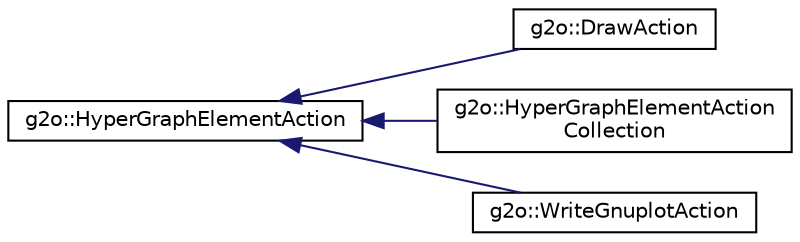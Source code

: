digraph "Graphical Class Hierarchy"
{
  edge [fontname="Helvetica",fontsize="10",labelfontname="Helvetica",labelfontsize="10"];
  node [fontname="Helvetica",fontsize="10",shape=record];
  rankdir="LR";
  Node1 [label="g2o::HyperGraphElementAction",height=0.2,width=0.4,color="black", fillcolor="white", style="filled",URL="$classg2o_1_1HyperGraphElementAction.html",tooltip="Abstract action that operates on a graph entity. "];
  Node1 -> Node2 [dir="back",color="midnightblue",fontsize="10",style="solid",fontname="Helvetica"];
  Node2 [label="g2o::DrawAction",height=0.2,width=0.4,color="black", fillcolor="white", style="filled",URL="$classg2o_1_1DrawAction.html",tooltip="draw actions "];
  Node1 -> Node3 [dir="back",color="midnightblue",fontsize="10",style="solid",fontname="Helvetica"];
  Node3 [label="g2o::HyperGraphElementAction\lCollection",height=0.2,width=0.4,color="black", fillcolor="white", style="filled",URL="$classg2o_1_1HyperGraphElementActionCollection.html",tooltip="collection of actions "];
  Node1 -> Node4 [dir="back",color="midnightblue",fontsize="10",style="solid",fontname="Helvetica"];
  Node4 [label="g2o::WriteGnuplotAction",height=0.2,width=0.4,color="black", fillcolor="white", style="filled",URL="$classg2o_1_1WriteGnuplotAction.html"];
}
